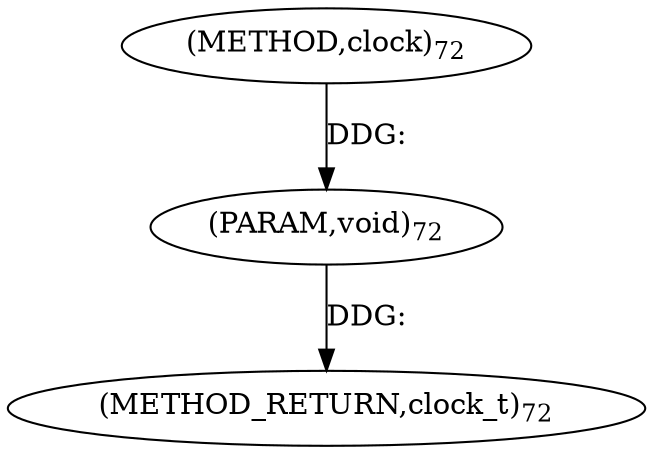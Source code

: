 digraph "clock" {  
"7883" [label = <(METHOD,clock)<SUB>72</SUB>> ]
"7885" [label = <(METHOD_RETURN,clock_t)<SUB>72</SUB>> ]
"7884" [label = <(PARAM,void)<SUB>72</SUB>> ]
  "7884" -> "7885"  [ label = "DDG: "] 
  "7883" -> "7884"  [ label = "DDG: "] 
}
